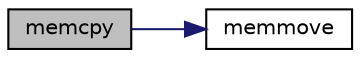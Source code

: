 digraph "memcpy"
{
 // LATEX_PDF_SIZE
  edge [fontname="Helvetica",fontsize="10",labelfontname="Helvetica",labelfontsize="10"];
  node [fontname="Helvetica",fontsize="10",shape=record];
  rankdir="LR";
  Node1 [label="memcpy",height=0.2,width=0.4,color="black", fillcolor="grey75", style="filled", fontcolor="black",tooltip=" "];
  Node1 -> Node2 [color="midnightblue",fontsize="10",style="solid"];
  Node2 [label="memmove",height=0.2,width=0.4,color="black", fillcolor="white", style="filled",URL="$d1/db0/string_8c.html#a01f8724ac478257f6703f2a52c738323",tooltip=" "];
}
